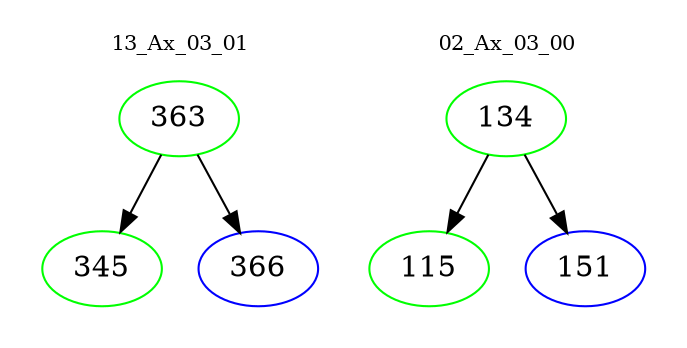 digraph{
subgraph cluster_0 {
color = white
label = "13_Ax_03_01";
fontsize=10;
T0_363 [label="363", color="green"]
T0_363 -> T0_345 [color="black"]
T0_345 [label="345", color="green"]
T0_363 -> T0_366 [color="black"]
T0_366 [label="366", color="blue"]
}
subgraph cluster_1 {
color = white
label = "02_Ax_03_00";
fontsize=10;
T1_134 [label="134", color="green"]
T1_134 -> T1_115 [color="black"]
T1_115 [label="115", color="green"]
T1_134 -> T1_151 [color="black"]
T1_151 [label="151", color="blue"]
}
}
